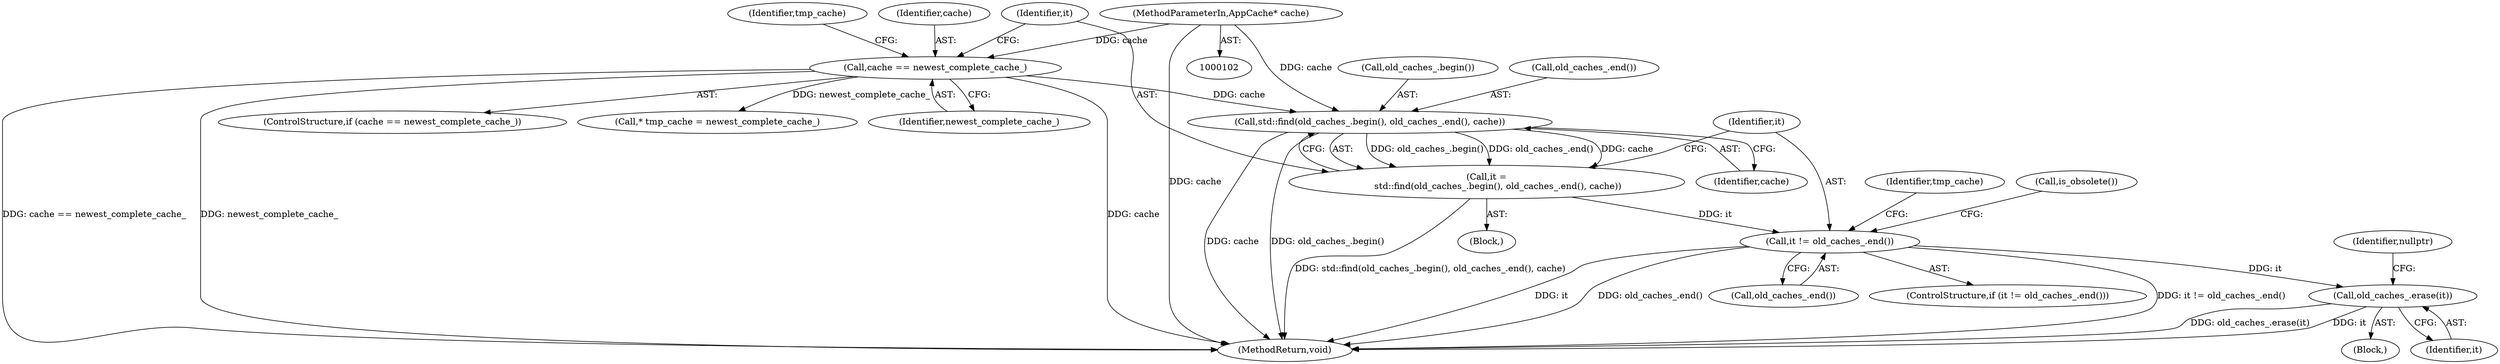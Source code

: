 digraph "0_Chrome_9d2ead1650a1c901754dd1a68705006a6934cffc@pointer" {
"1000128" [label="(Call,std::find(old_caches_.begin(), old_caches_.end(), cache))"];
"1000108" [label="(Call,cache == newest_complete_cache_)"];
"1000103" [label="(MethodParameterIn,AppCache* cache)"];
"1000126" [label="(Call,it =\n        std::find(old_caches_.begin(), old_caches_.end(), cache))"];
"1000133" [label="(Call,it != old_caches_.end())"];
"1000142" [label="(Call,old_caches_.erase(it))"];
"1000133" [label="(Call,it != old_caches_.end())"];
"1000143" [label="(Identifier,it)"];
"1000114" [label="(Identifier,tmp_cache)"];
"1000128" [label="(Call,std::find(old_caches_.begin(), old_caches_.end(), cache))"];
"1000134" [label="(Identifier,it)"];
"1000123" [label="(Block,)"];
"1000159" [label="(MethodReturn,void)"];
"1000142" [label="(Call,old_caches_.erase(it))"];
"1000110" [label="(Identifier,newest_complete_cache_)"];
"1000129" [label="(Call,old_caches_.begin())"];
"1000145" [label="(Identifier,nullptr)"];
"1000127" [label="(Identifier,it)"];
"1000108" [label="(Call,cache == newest_complete_cache_)"];
"1000126" [label="(Call,it =\n        std::find(old_caches_.begin(), old_caches_.end(), cache))"];
"1000130" [label="(Call,old_caches_.end())"];
"1000107" [label="(ControlStructure,if (cache == newest_complete_cache_))"];
"1000135" [label="(Call,old_caches_.end())"];
"1000103" [label="(MethodParameterIn,AppCache* cache)"];
"1000139" [label="(Identifier,tmp_cache)"];
"1000113" [label="(Call,* tmp_cache = newest_complete_cache_)"];
"1000149" [label="(Call,is_obsolete())"];
"1000109" [label="(Identifier,cache)"];
"1000132" [label="(ControlStructure,if (it != old_caches_.end()))"];
"1000131" [label="(Identifier,cache)"];
"1000136" [label="(Block,)"];
"1000128" -> "1000126"  [label="AST: "];
"1000128" -> "1000131"  [label="CFG: "];
"1000129" -> "1000128"  [label="AST: "];
"1000130" -> "1000128"  [label="AST: "];
"1000131" -> "1000128"  [label="AST: "];
"1000126" -> "1000128"  [label="CFG: "];
"1000128" -> "1000159"  [label="DDG: cache"];
"1000128" -> "1000159"  [label="DDG: old_caches_.begin()"];
"1000128" -> "1000126"  [label="DDG: old_caches_.begin()"];
"1000128" -> "1000126"  [label="DDG: old_caches_.end()"];
"1000128" -> "1000126"  [label="DDG: cache"];
"1000108" -> "1000128"  [label="DDG: cache"];
"1000103" -> "1000128"  [label="DDG: cache"];
"1000108" -> "1000107"  [label="AST: "];
"1000108" -> "1000110"  [label="CFG: "];
"1000109" -> "1000108"  [label="AST: "];
"1000110" -> "1000108"  [label="AST: "];
"1000114" -> "1000108"  [label="CFG: "];
"1000127" -> "1000108"  [label="CFG: "];
"1000108" -> "1000159"  [label="DDG: cache == newest_complete_cache_"];
"1000108" -> "1000159"  [label="DDG: newest_complete_cache_"];
"1000108" -> "1000159"  [label="DDG: cache"];
"1000103" -> "1000108"  [label="DDG: cache"];
"1000108" -> "1000113"  [label="DDG: newest_complete_cache_"];
"1000103" -> "1000102"  [label="AST: "];
"1000103" -> "1000159"  [label="DDG: cache"];
"1000126" -> "1000123"  [label="AST: "];
"1000127" -> "1000126"  [label="AST: "];
"1000134" -> "1000126"  [label="CFG: "];
"1000126" -> "1000159"  [label="DDG: std::find(old_caches_.begin(), old_caches_.end(), cache)"];
"1000126" -> "1000133"  [label="DDG: it"];
"1000133" -> "1000132"  [label="AST: "];
"1000133" -> "1000135"  [label="CFG: "];
"1000134" -> "1000133"  [label="AST: "];
"1000135" -> "1000133"  [label="AST: "];
"1000139" -> "1000133"  [label="CFG: "];
"1000149" -> "1000133"  [label="CFG: "];
"1000133" -> "1000159"  [label="DDG: it != old_caches_.end()"];
"1000133" -> "1000159"  [label="DDG: it"];
"1000133" -> "1000159"  [label="DDG: old_caches_.end()"];
"1000133" -> "1000142"  [label="DDG: it"];
"1000142" -> "1000136"  [label="AST: "];
"1000142" -> "1000143"  [label="CFG: "];
"1000143" -> "1000142"  [label="AST: "];
"1000145" -> "1000142"  [label="CFG: "];
"1000142" -> "1000159"  [label="DDG: old_caches_.erase(it)"];
"1000142" -> "1000159"  [label="DDG: it"];
}
